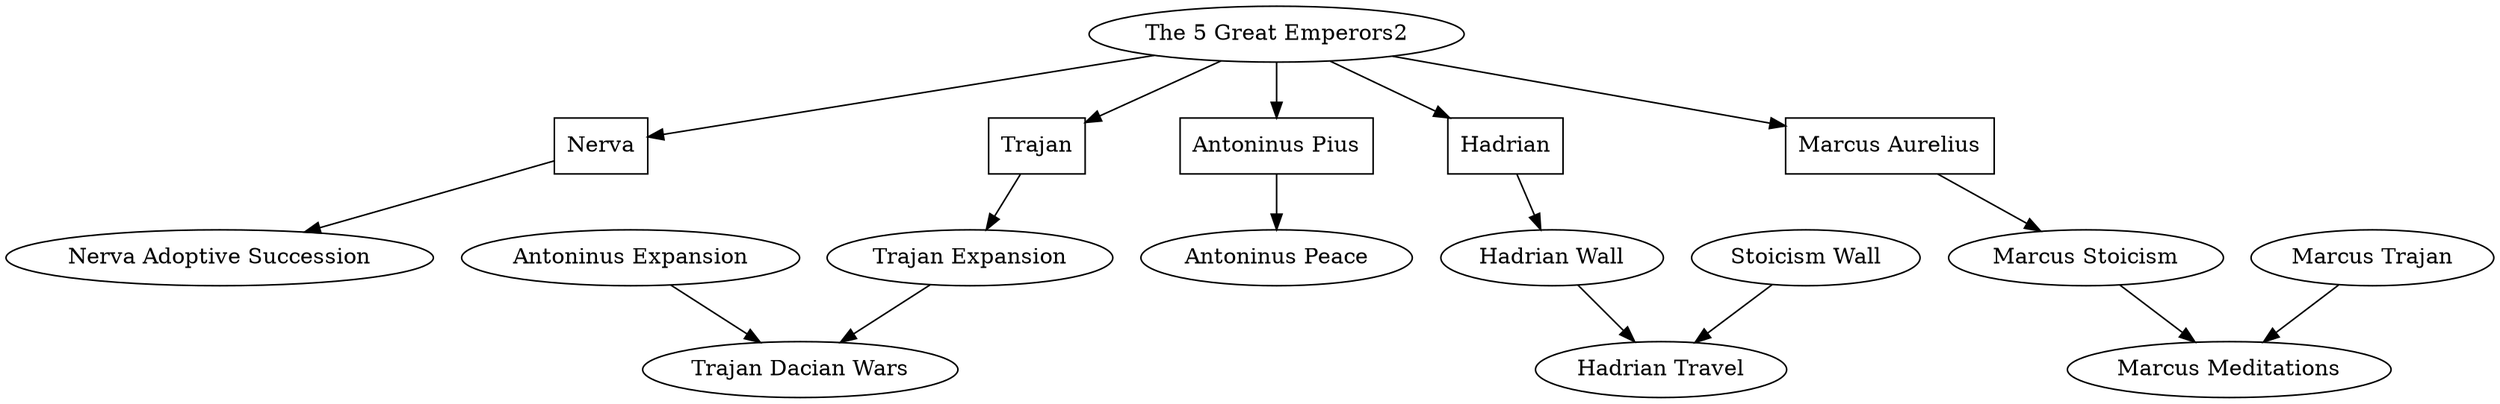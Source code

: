 digraph FiveGoodEmperors {
    node [shape=ellipse];
    
    // Main Node
    "The 5 Great Emperors2";

    // First Layer: Emperors
    "Nerva" [shape=box];
    "Trajan" [shape=box];
    "Hadrian" [shape=box];
    "Antoninus Pius" [shape=box];
    "Marcus Aurelius" [shape=box];

    // Connecting Main Node to Emperors
    "The 5 Great Emperors2" -> "Nerva";
    "The 5 Great Emperors2" -> "Trajan";
    "The 5 Great Emperors2" -> "Hadrian";
    "The 5 Great Emperors2" -> "Antoninus Pius";
    "The 5 Great Emperors2" -> "Marcus Aurelius";

    // Second Layer: Facts about Emperors
    "Nerva Adoptive Succession";
    "Trajan Expansion";
    "Hadrian Wall";
    "Antoninus Peace";
    "Marcus Stoicism";

    // Connecting Emperors to Facts
    "Nerva" -> "Nerva Adoptive Succession";
    "Trajan" -> "Trajan Expansion";
    "Hadrian" -> "Hadrian Wall";
    "Antoninus Pius" -> "Antoninus Peace";
    "Marcus Aurelius" -> "Marcus Stoicism";

    // Third Layer: Additional Facts
    "Trajan Dacian Wars";
    "Hadrian Travel";
    "Marcus Meditations";

    // Connecting Facts to Additional Facts
    "Trajan Expansion" -> "Trajan Dacian Wars";
    "Hadrian Wall" -> "Hadrian Travel";
    "Marcus Stoicism" -> "Marcus Meditations";

    // Connecting Facts to Additional Facts
    "Antoninus Expansion" -> "Trajan Dacian Wars";
    "Stoicism Wall" -> "Hadrian Travel";
    "Marcus Trajan" -> "Marcus Meditations";
}
